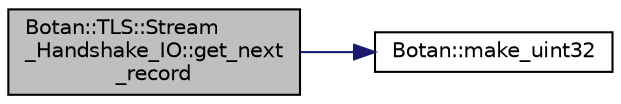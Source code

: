 digraph "Botan::TLS::Stream_Handshake_IO::get_next_record"
{
  edge [fontname="Helvetica",fontsize="10",labelfontname="Helvetica",labelfontsize="10"];
  node [fontname="Helvetica",fontsize="10",shape=record];
  rankdir="LR";
  Node0 [label="Botan::TLS::Stream\l_Handshake_IO::get_next\l_record",height=0.2,width=0.4,color="black", fillcolor="grey75", style="filled", fontcolor="black"];
  Node0 -> Node1 [color="midnightblue",fontsize="10",style="solid"];
  Node1 [label="Botan::make_uint32",height=0.2,width=0.4,color="black", fillcolor="white", style="filled",URL="$namespace_botan.html#a690f1a5eaa98c00b71ef8320322e722e"];
}

